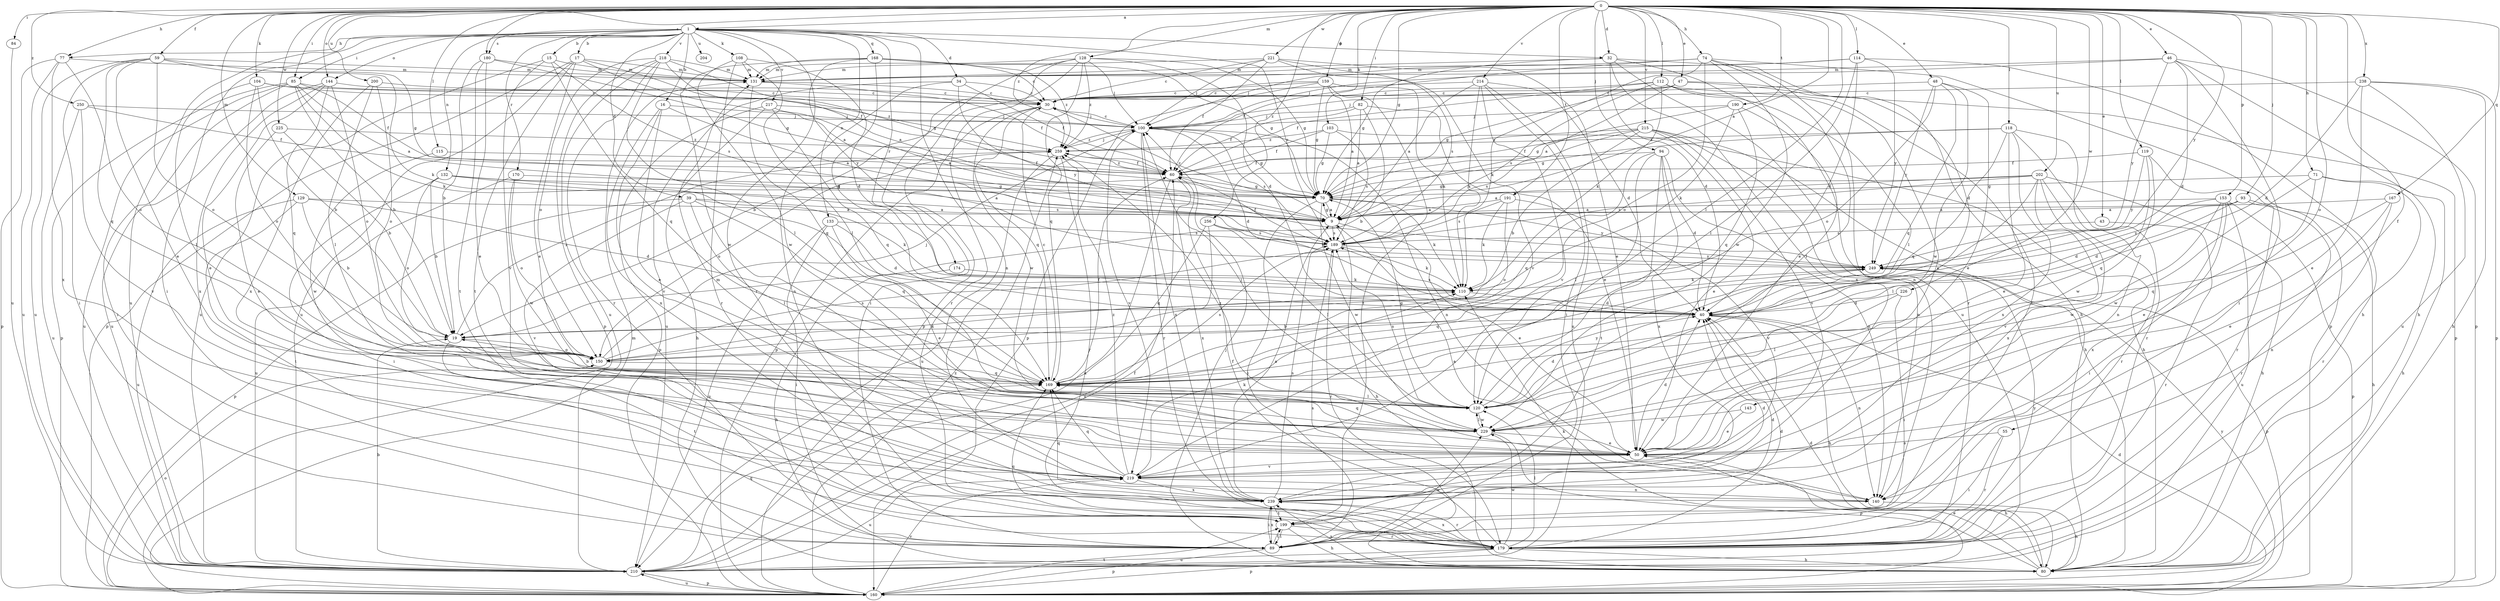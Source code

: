 strict digraph  {
0;
1;
9;
15;
16;
17;
19;
30;
32;
34;
39;
40;
43;
46;
47;
48;
50;
55;
59;
60;
70;
71;
74;
77;
80;
82;
84;
85;
89;
93;
94;
100;
103;
104;
108;
110;
112;
114;
115;
118;
119;
120;
128;
129;
131;
132;
133;
140;
143;
144;
150;
153;
159;
160;
167;
168;
169;
170;
174;
179;
180;
189;
190;
191;
199;
200;
202;
204;
210;
214;
215;
217;
218;
219;
221;
225;
226;
229;
238;
239;
249;
250;
256;
259;
0 -> 1  [label=a];
0 -> 9  [label=a];
0 -> 32  [label=d];
0 -> 43  [label=e];
0 -> 46  [label=e];
0 -> 47  [label=e];
0 -> 48  [label=e];
0 -> 55  [label=f];
0 -> 59  [label=f];
0 -> 70  [label=g];
0 -> 71  [label=h];
0 -> 74  [label=h];
0 -> 77  [label=h];
0 -> 82  [label=i];
0 -> 84  [label=i];
0 -> 85  [label=i];
0 -> 93  [label=j];
0 -> 94  [label=j];
0 -> 103  [label=k];
0 -> 104  [label=k];
0 -> 112  [label=l];
0 -> 114  [label=l];
0 -> 115  [label=l];
0 -> 118  [label=l];
0 -> 119  [label=l];
0 -> 120  [label=l];
0 -> 128  [label=m];
0 -> 129  [label=m];
0 -> 143  [label=o];
0 -> 144  [label=o];
0 -> 153  [label=p];
0 -> 159  [label=p];
0 -> 167  [label=q];
0 -> 180  [label=s];
0 -> 190  [label=t];
0 -> 191  [label=t];
0 -> 200  [label=u];
0 -> 202  [label=u];
0 -> 214  [label=v];
0 -> 215  [label=v];
0 -> 221  [label=w];
0 -> 225  [label=w];
0 -> 226  [label=w];
0 -> 238  [label=x];
0 -> 249  [label=y];
0 -> 250  [label=z];
0 -> 256  [label=z];
0 -> 259  [label=z];
1 -> 15  [label=b];
1 -> 16  [label=b];
1 -> 17  [label=b];
1 -> 32  [label=d];
1 -> 34  [label=d];
1 -> 39  [label=d];
1 -> 77  [label=h];
1 -> 85  [label=i];
1 -> 89  [label=i];
1 -> 108  [label=k];
1 -> 132  [label=n];
1 -> 133  [label=n];
1 -> 140  [label=n];
1 -> 144  [label=o];
1 -> 168  [label=q];
1 -> 170  [label=r];
1 -> 174  [label=r];
1 -> 179  [label=r];
1 -> 180  [label=s];
1 -> 189  [label=s];
1 -> 204  [label=u];
1 -> 210  [label=u];
1 -> 217  [label=v];
1 -> 218  [label=v];
9 -> 30  [label=c];
9 -> 50  [label=e];
9 -> 70  [label=g];
9 -> 80  [label=h];
9 -> 189  [label=s];
15 -> 131  [label=m];
15 -> 169  [label=q];
15 -> 189  [label=s];
15 -> 210  [label=u];
15 -> 219  [label=v];
16 -> 9  [label=a];
16 -> 50  [label=e];
16 -> 100  [label=j];
16 -> 219  [label=v];
16 -> 239  [label=x];
17 -> 9  [label=a];
17 -> 50  [label=e];
17 -> 60  [label=f];
17 -> 131  [label=m];
17 -> 160  [label=p];
17 -> 199  [label=t];
17 -> 210  [label=u];
19 -> 150  [label=o];
19 -> 199  [label=t];
19 -> 259  [label=z];
30 -> 100  [label=j];
30 -> 160  [label=p];
30 -> 169  [label=q];
30 -> 229  [label=w];
32 -> 40  [label=d];
32 -> 70  [label=g];
32 -> 80  [label=h];
32 -> 131  [label=m];
32 -> 179  [label=r];
32 -> 210  [label=u];
32 -> 239  [label=x];
34 -> 30  [label=c];
34 -> 60  [label=f];
34 -> 140  [label=n];
34 -> 210  [label=u];
34 -> 249  [label=y];
39 -> 9  [label=a];
39 -> 110  [label=k];
39 -> 120  [label=l];
39 -> 160  [label=p];
39 -> 169  [label=q];
39 -> 219  [label=v];
40 -> 19  [label=b];
40 -> 80  [label=h];
40 -> 140  [label=n];
40 -> 189  [label=s];
43 -> 179  [label=r];
43 -> 189  [label=s];
46 -> 40  [label=d];
46 -> 80  [label=h];
46 -> 89  [label=i];
46 -> 100  [label=j];
46 -> 131  [label=m];
46 -> 160  [label=p];
46 -> 249  [label=y];
47 -> 9  [label=a];
47 -> 30  [label=c];
47 -> 40  [label=d];
47 -> 70  [label=g];
47 -> 100  [label=j];
47 -> 160  [label=p];
48 -> 30  [label=c];
48 -> 50  [label=e];
48 -> 150  [label=o];
48 -> 169  [label=q];
48 -> 229  [label=w];
48 -> 249  [label=y];
50 -> 40  [label=d];
50 -> 80  [label=h];
50 -> 219  [label=v];
50 -> 259  [label=z];
55 -> 50  [label=e];
55 -> 89  [label=i];
55 -> 179  [label=r];
59 -> 50  [label=e];
59 -> 70  [label=g];
59 -> 89  [label=i];
59 -> 110  [label=k];
59 -> 131  [label=m];
59 -> 150  [label=o];
59 -> 169  [label=q];
59 -> 210  [label=u];
60 -> 70  [label=g];
60 -> 210  [label=u];
60 -> 239  [label=x];
60 -> 259  [label=z];
70 -> 9  [label=a];
70 -> 89  [label=i];
70 -> 110  [label=k];
70 -> 229  [label=w];
70 -> 249  [label=y];
71 -> 50  [label=e];
71 -> 70  [label=g];
71 -> 80  [label=h];
71 -> 179  [label=r];
71 -> 229  [label=w];
74 -> 50  [label=e];
74 -> 60  [label=f];
74 -> 110  [label=k];
74 -> 131  [label=m];
74 -> 140  [label=n];
74 -> 150  [label=o];
74 -> 160  [label=p];
74 -> 229  [label=w];
77 -> 131  [label=m];
77 -> 150  [label=o];
77 -> 160  [label=p];
77 -> 210  [label=u];
77 -> 239  [label=x];
80 -> 40  [label=d];
80 -> 50  [label=e];
80 -> 100  [label=j];
80 -> 110  [label=k];
80 -> 189  [label=s];
80 -> 239  [label=x];
82 -> 9  [label=a];
82 -> 19  [label=b];
82 -> 50  [label=e];
82 -> 60  [label=f];
82 -> 100  [label=j];
84 -> 210  [label=u];
85 -> 9  [label=a];
85 -> 19  [label=b];
85 -> 30  [label=c];
85 -> 60  [label=f];
85 -> 89  [label=i];
85 -> 110  [label=k];
85 -> 160  [label=p];
85 -> 210  [label=u];
89 -> 160  [label=p];
89 -> 199  [label=t];
89 -> 229  [label=w];
89 -> 239  [label=x];
93 -> 9  [label=a];
93 -> 40  [label=d];
93 -> 80  [label=h];
93 -> 179  [label=r];
93 -> 249  [label=y];
94 -> 40  [label=d];
94 -> 60  [label=f];
94 -> 120  [label=l];
94 -> 140  [label=n];
94 -> 169  [label=q];
94 -> 199  [label=t];
94 -> 239  [label=x];
100 -> 30  [label=c];
100 -> 40  [label=d];
100 -> 70  [label=g];
100 -> 140  [label=n];
100 -> 179  [label=r];
100 -> 189  [label=s];
100 -> 219  [label=v];
100 -> 239  [label=x];
100 -> 259  [label=z];
103 -> 60  [label=f];
103 -> 70  [label=g];
103 -> 80  [label=h];
103 -> 189  [label=s];
103 -> 259  [label=z];
104 -> 19  [label=b];
104 -> 30  [label=c];
104 -> 120  [label=l];
104 -> 150  [label=o];
104 -> 259  [label=z];
108 -> 40  [label=d];
108 -> 120  [label=l];
108 -> 131  [label=m];
108 -> 179  [label=r];
108 -> 229  [label=w];
110 -> 40  [label=d];
112 -> 30  [label=c];
112 -> 50  [label=e];
112 -> 60  [label=f];
112 -> 110  [label=k];
112 -> 120  [label=l];
112 -> 189  [label=s];
112 -> 199  [label=t];
114 -> 40  [label=d];
114 -> 80  [label=h];
114 -> 100  [label=j];
114 -> 120  [label=l];
114 -> 131  [label=m];
114 -> 249  [label=y];
115 -> 60  [label=f];
115 -> 229  [label=w];
118 -> 50  [label=e];
118 -> 70  [label=g];
118 -> 140  [label=n];
118 -> 169  [label=q];
118 -> 179  [label=r];
118 -> 239  [label=x];
118 -> 259  [label=z];
119 -> 60  [label=f];
119 -> 169  [label=q];
119 -> 179  [label=r];
119 -> 229  [label=w];
119 -> 249  [label=y];
120 -> 40  [label=d];
120 -> 70  [label=g];
120 -> 189  [label=s];
120 -> 229  [label=w];
120 -> 249  [label=y];
128 -> 40  [label=d];
128 -> 70  [label=g];
128 -> 89  [label=i];
128 -> 100  [label=j];
128 -> 131  [label=m];
128 -> 160  [label=p];
128 -> 169  [label=q];
128 -> 179  [label=r];
128 -> 259  [label=z];
129 -> 9  [label=a];
129 -> 19  [label=b];
129 -> 40  [label=d];
129 -> 199  [label=t];
129 -> 210  [label=u];
131 -> 30  [label=c];
131 -> 60  [label=f];
131 -> 169  [label=q];
132 -> 9  [label=a];
132 -> 19  [label=b];
132 -> 70  [label=g];
132 -> 89  [label=i];
132 -> 150  [label=o];
132 -> 189  [label=s];
133 -> 40  [label=d];
133 -> 50  [label=e];
133 -> 89  [label=i];
133 -> 189  [label=s];
133 -> 210  [label=u];
140 -> 9  [label=a];
140 -> 80  [label=h];
143 -> 50  [label=e];
143 -> 229  [label=w];
144 -> 30  [label=c];
144 -> 50  [label=e];
144 -> 150  [label=o];
144 -> 169  [label=q];
144 -> 210  [label=u];
144 -> 239  [label=x];
150 -> 100  [label=j];
150 -> 110  [label=k];
150 -> 169  [label=q];
150 -> 189  [label=s];
153 -> 9  [label=a];
153 -> 40  [label=d];
153 -> 89  [label=i];
153 -> 160  [label=p];
153 -> 210  [label=u];
153 -> 229  [label=w];
153 -> 239  [label=x];
159 -> 9  [label=a];
159 -> 19  [label=b];
159 -> 30  [label=c];
159 -> 70  [label=g];
159 -> 110  [label=k];
159 -> 160  [label=p];
159 -> 199  [label=t];
160 -> 40  [label=d];
160 -> 131  [label=m];
160 -> 150  [label=o];
160 -> 199  [label=t];
160 -> 210  [label=u];
160 -> 219  [label=v];
160 -> 249  [label=y];
160 -> 259  [label=z];
167 -> 9  [label=a];
167 -> 50  [label=e];
167 -> 140  [label=n];
167 -> 169  [label=q];
168 -> 30  [label=c];
168 -> 40  [label=d];
168 -> 70  [label=g];
168 -> 131  [label=m];
168 -> 229  [label=w];
168 -> 249  [label=y];
168 -> 259  [label=z];
169 -> 19  [label=b];
169 -> 30  [label=c];
169 -> 60  [label=f];
169 -> 120  [label=l];
169 -> 189  [label=s];
170 -> 70  [label=g];
170 -> 150  [label=o];
170 -> 210  [label=u];
170 -> 229  [label=w];
174 -> 80  [label=h];
174 -> 110  [label=k];
179 -> 40  [label=d];
179 -> 60  [label=f];
179 -> 80  [label=h];
179 -> 120  [label=l];
179 -> 160  [label=p];
179 -> 169  [label=q];
179 -> 210  [label=u];
179 -> 229  [label=w];
179 -> 239  [label=x];
179 -> 249  [label=y];
180 -> 19  [label=b];
180 -> 50  [label=e];
180 -> 70  [label=g];
180 -> 131  [label=m];
180 -> 199  [label=t];
189 -> 60  [label=f];
189 -> 110  [label=k];
189 -> 179  [label=r];
189 -> 249  [label=y];
190 -> 70  [label=g];
190 -> 100  [label=j];
190 -> 110  [label=k];
190 -> 120  [label=l];
190 -> 169  [label=q];
191 -> 9  [label=a];
191 -> 110  [label=k];
191 -> 150  [label=o];
191 -> 189  [label=s];
191 -> 219  [label=v];
199 -> 40  [label=d];
199 -> 80  [label=h];
199 -> 89  [label=i];
199 -> 179  [label=r];
200 -> 30  [label=c];
200 -> 120  [label=l];
200 -> 150  [label=o];
200 -> 239  [label=x];
202 -> 9  [label=a];
202 -> 70  [label=g];
202 -> 80  [label=h];
202 -> 120  [label=l];
202 -> 179  [label=r];
202 -> 189  [label=s];
202 -> 219  [label=v];
202 -> 239  [label=x];
210 -> 19  [label=b];
210 -> 60  [label=f];
210 -> 160  [label=p];
210 -> 169  [label=q];
214 -> 9  [label=a];
214 -> 30  [label=c];
214 -> 40  [label=d];
214 -> 89  [label=i];
214 -> 110  [label=k];
214 -> 210  [label=u];
214 -> 219  [label=v];
215 -> 19  [label=b];
215 -> 50  [label=e];
215 -> 60  [label=f];
215 -> 80  [label=h];
215 -> 140  [label=n];
215 -> 189  [label=s];
215 -> 219  [label=v];
215 -> 259  [label=z];
217 -> 9  [label=a];
217 -> 80  [label=h];
217 -> 100  [label=j];
217 -> 160  [label=p];
217 -> 169  [label=q];
218 -> 9  [label=a];
218 -> 70  [label=g];
218 -> 120  [label=l];
218 -> 131  [label=m];
218 -> 150  [label=o];
218 -> 160  [label=p];
218 -> 179  [label=r];
218 -> 210  [label=u];
219 -> 110  [label=k];
219 -> 131  [label=m];
219 -> 140  [label=n];
219 -> 169  [label=q];
219 -> 210  [label=u];
219 -> 239  [label=x];
219 -> 259  [label=z];
221 -> 30  [label=c];
221 -> 50  [label=e];
221 -> 60  [label=f];
221 -> 100  [label=j];
221 -> 131  [label=m];
221 -> 189  [label=s];
221 -> 219  [label=v];
225 -> 19  [label=b];
225 -> 50  [label=e];
225 -> 259  [label=z];
226 -> 40  [label=d];
226 -> 89  [label=i];
226 -> 120  [label=l];
229 -> 50  [label=e];
229 -> 100  [label=j];
229 -> 120  [label=l];
229 -> 160  [label=p];
229 -> 169  [label=q];
238 -> 30  [label=c];
238 -> 40  [label=d];
238 -> 50  [label=e];
238 -> 80  [label=h];
238 -> 160  [label=p];
238 -> 210  [label=u];
239 -> 9  [label=a];
239 -> 40  [label=d];
239 -> 89  [label=i];
239 -> 169  [label=q];
239 -> 179  [label=r];
239 -> 189  [label=s];
239 -> 199  [label=t];
249 -> 110  [label=k];
249 -> 160  [label=p];
249 -> 169  [label=q];
250 -> 60  [label=f];
250 -> 100  [label=j];
250 -> 210  [label=u];
250 -> 219  [label=v];
256 -> 120  [label=l];
256 -> 169  [label=q];
256 -> 189  [label=s];
256 -> 210  [label=u];
256 -> 249  [label=y];
259 -> 60  [label=f];
259 -> 100  [label=j];
259 -> 150  [label=o];
259 -> 179  [label=r];
259 -> 210  [label=u];
}
